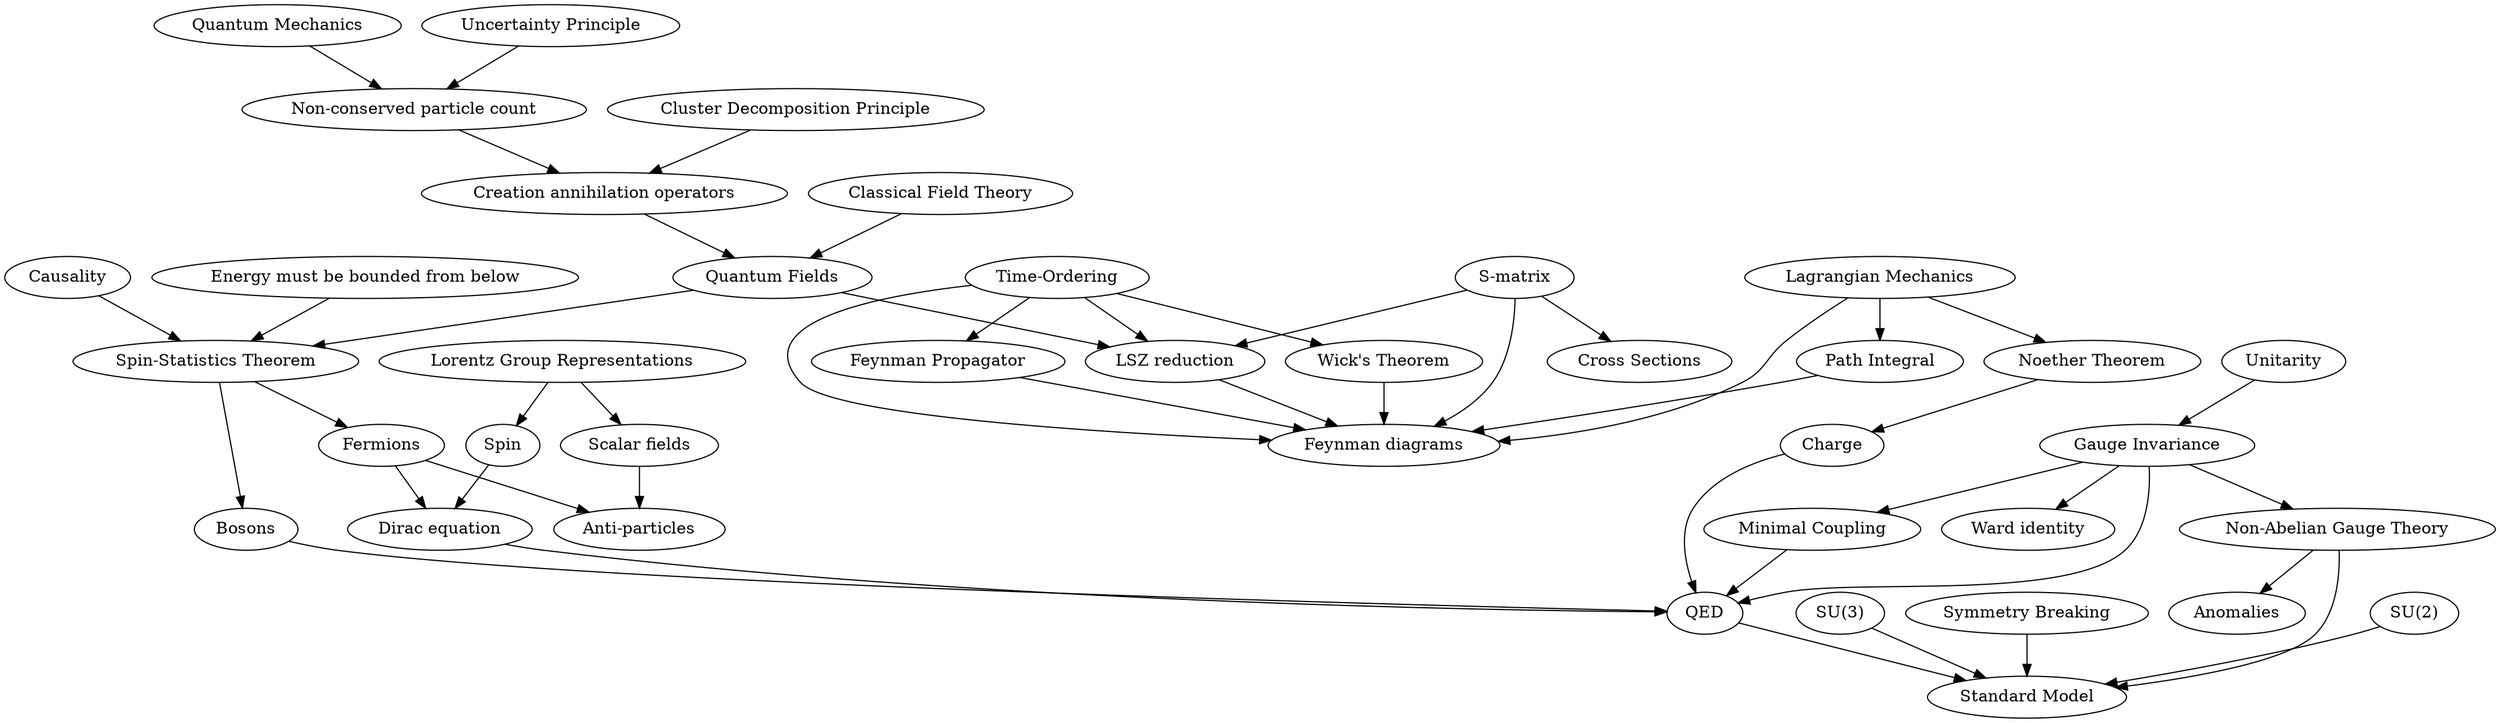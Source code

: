 digraph {
  // Various nodes

  QM [label="Quantum Mechanics"];
  UncertaintyP [label="Uncertainty Principle"];
  Particles [label="Non-conserved particle count"];

  CreationAnn [label="Creation annihilation operators"];
  LG [label="Lorentz Group Representations"];
  Cluster [label="Cluster Decomposition Principle"];
  Diagrams [label="Feynman diagrams"];
  PathI [label="Path Integral"];
  Causality;
  EnergyBound [label="Energy must be bounded from below"];
  SpinStat [label="Spin-Statistics Theorem"];
  Lagrangian [label="Lagrangian Mechanics"];
  CFT [label="Classical Field Theory"];
  Noether [label="Noether Theorem"];
  CrossSec [label="Cross Sections"];
  SMatrix [label="S-matrix"];
  Prop [label="Feynman Propagator"];
  TimeOrd [label="Time-Ordering"];
  Wick [label="Wick's Theorem"];
  Gauge [label="Gauge Invariance"];
  Ward [label="Ward identity"];
  Charge [label="Charge"];
  Dirac [label="Dirac equation"];
  LSZ [label="LSZ reduction"];
  QED;
  SM [label="Standard Model"];
  Unitarity;
  Fields [label="Quantum Fields"];
  Bosons;
  Fermions;
  Spin;
  Scalar [label="Scalar fields"];
  MinimalCoup [label="Minimal Coupling"];
  SU2 [label="SU(2)"];
  SU3 [label="SU(3)"];
  SymmBreak [label="Symmetry Breaking"];
  NonAbelian [label="Non-Abelian Gauge Theory"];
  Anomalies;
  Anti [label="Anti-particles"];

  // Edges

  QM -> Particles;
  UncertaintyP -> Particles;

  Particles -> CreationAnn;
  Cluster -> CreationAnn;

  CFT -> Fields;
  CreationAnn -> Fields;

  SMatrix -> LSZ;
  SMatrix -> CrossSec;

  Fields -> LSZ;
  TimeOrd -> LSZ;

  TimeOrd -> Prop;
  TimeOrd -> Wick;

  Prop -> Diagrams;

  LSZ -> Diagrams;
  Lagrangian -> Diagrams;
  SMatrix -> Diagrams;
  Wick -> Diagrams;
  TimeOrd -> Diagrams;

  Lagrangian -> Noether;
  Noether -> Charge;

  Lagrangian -> PathI;
  PathI -> Diagrams;

  Causality -> SpinStat;
  EnergyBound -> SpinStat;
  Fields -> SpinStat;

  SpinStat -> Bosons;
  SpinStat -> Fermions;

  LG -> Spin;
  LG -> Scalar;

  Scalar -> Anti;
  Fermions -> Anti;

  Fermions -> Dirac;
  Spin -> Dirac;

  Bosons -> QED;
  Dirac -> QED;

  Gauge -> Ward;
  Gauge -> QED;
  Charge -> QED;

  Gauge -> MinimalCoup;
  MinimalCoup -> QED;

  Unitarity -> Gauge;

  Gauge -> NonAbelian;

  QED -> SM;
  SU2 -> SM;
  SU3 -> SM;
  NonAbelian -> SM;
  SymmBreak -> SM;

  NonAbelian -> Anomalies;
}
